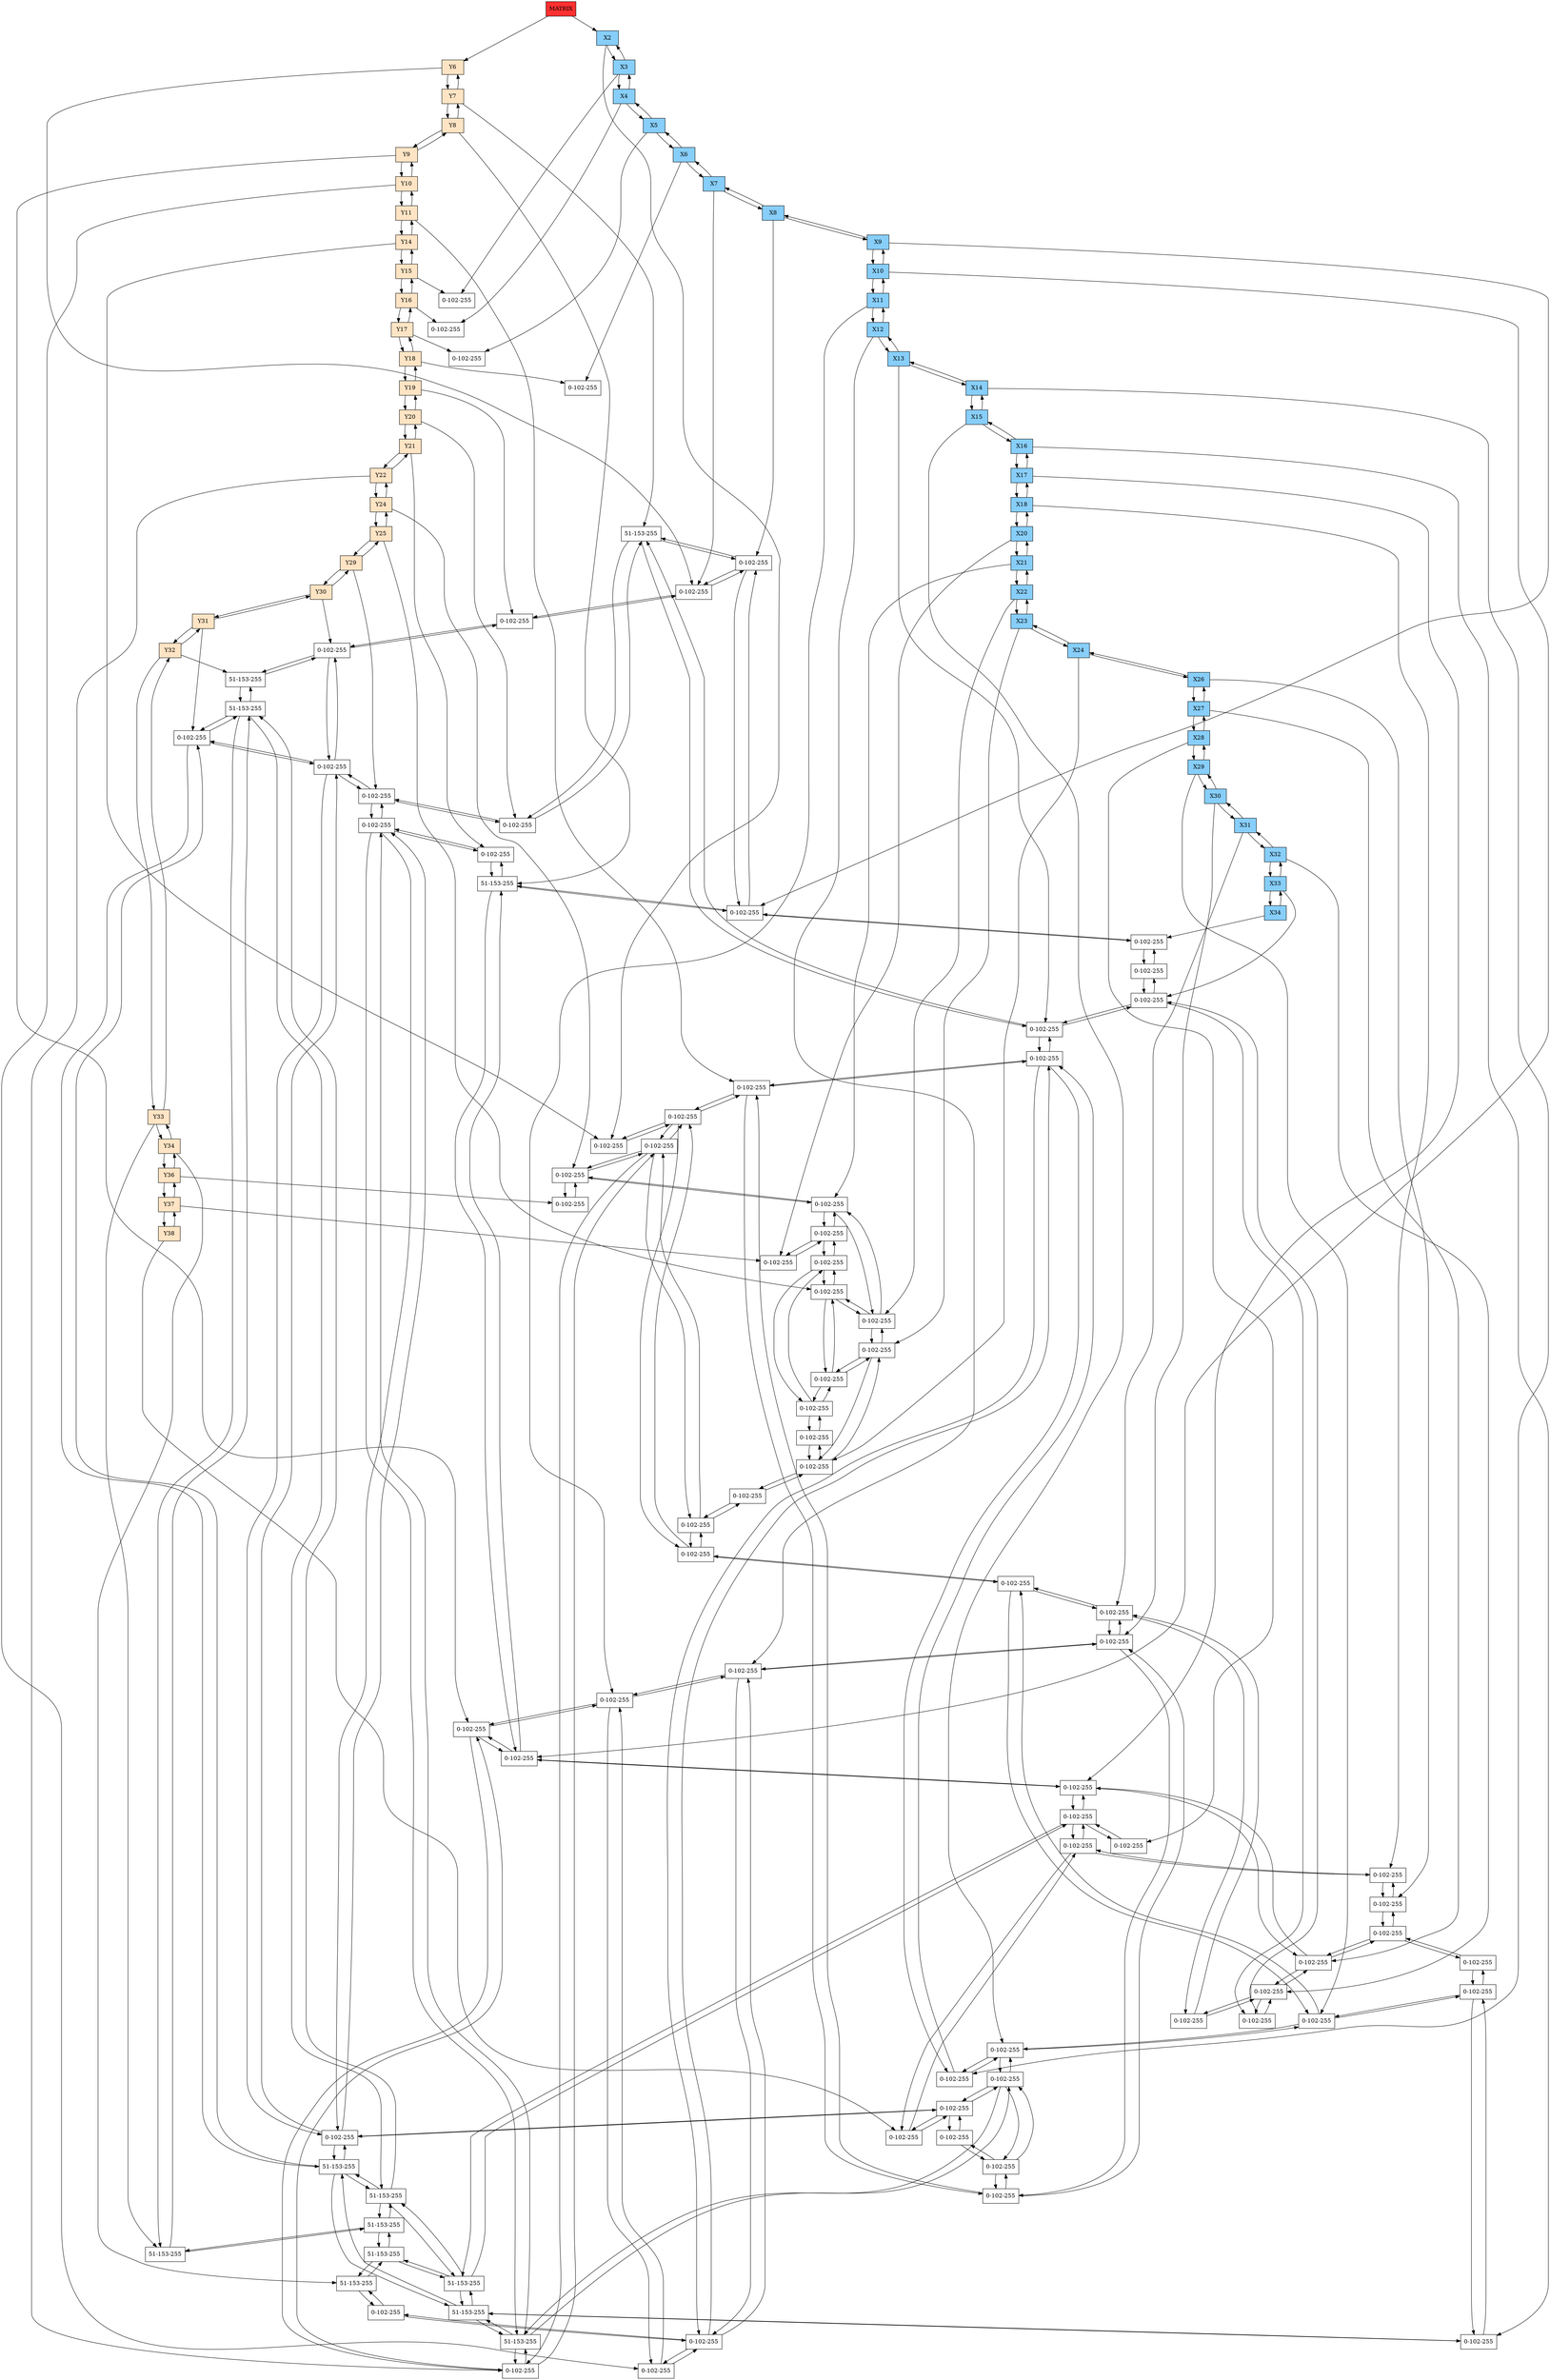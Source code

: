 digraph DISPERSA{
node[shape=box];
graph[nodesep = 0.5];
header[label="MATRIX" style=filled, fillcolor=firebrick1, pos="0,0!"];
Y6[label="Y6"  style = filled, fillcolor = bisque1, pos="0,-6!"];
Y7[label="Y7"  style = filled, fillcolor = bisque1, pos="0,-7!"];
Y8[label="Y8"  style = filled, fillcolor = bisque1, pos="0,-8!"];
Y9[label="Y9"  style = filled, fillcolor = bisque1, pos="0,-9!"];
Y10[label="Y10"  style = filled, fillcolor = bisque1, pos="0,-10!"];
Y11[label="Y11"  style = filled, fillcolor = bisque1, pos="0,-11!"];
Y14[label="Y14"  style = filled, fillcolor = bisque1, pos="0,-14!"];
Y15[label="Y15"  style = filled, fillcolor = bisque1, pos="0,-15!"];
Y16[label="Y16"  style = filled, fillcolor = bisque1, pos="0,-16!"];
Y17[label="Y17"  style = filled, fillcolor = bisque1, pos="0,-17!"];
Y18[label="Y18"  style = filled, fillcolor = bisque1, pos="0,-18!"];
Y19[label="Y19"  style = filled, fillcolor = bisque1, pos="0,-19!"];
Y20[label="Y20"  style = filled, fillcolor = bisque1, pos="0,-20!"];
Y21[label="Y21"  style = filled, fillcolor = bisque1, pos="0,-21!"];
Y22[label="Y22"  style = filled, fillcolor = bisque1, pos="0,-22!"];
Y24[label="Y24"  style = filled, fillcolor = bisque1, pos="0,-24!"];
Y25[label="Y25"  style = filled, fillcolor = bisque1, pos="0,-25!"];
Y29[label="Y29"  style = filled, fillcolor = bisque1, pos="0,-29!"];
Y30[label="Y30"  style = filled, fillcolor = bisque1, pos="0,-30!"];
Y31[label="Y31"  style = filled, fillcolor = bisque1, pos="0,-31!"];
Y32[label="Y32"  style = filled, fillcolor = bisque1, pos="0,-32!"];
Y33[label="Y33"  style = filled, fillcolor = bisque1, pos="0,-33!"];
Y34[label="Y34"  style = filled, fillcolor = bisque1, pos="0,-34!"];
Y36[label="Y36"  style = filled, fillcolor = bisque1, pos="0,-36!"];
Y37[label="Y37"  style = filled, fillcolor = bisque1, pos="0,-37!"];
Y38[label="Y38"  style = filled, fillcolor = bisque1, pos="0,-38!"];
X2[label="X2" style=filled, fillcolor=lightskyblue, pos="2,0!"];
X3[label="X3" style=filled, fillcolor=lightskyblue, pos="3,0!"];
X4[label="X4" style=filled, fillcolor=lightskyblue, pos="4,0!"];
X5[label="X5" style=filled, fillcolor=lightskyblue, pos="5,0!"];
X6[label="X6" style=filled, fillcolor=lightskyblue, pos="6,0!"];
X7[label="X7" style=filled, fillcolor=lightskyblue, pos="7,0!"];
X8[label="X8" style=filled, fillcolor=lightskyblue, pos="8,0!"];
X9[label="X9" style=filled, fillcolor=lightskyblue, pos="9,0!"];
X10[label="X10" style=filled, fillcolor=lightskyblue, pos="10,0!"];
X11[label="X11" style=filled, fillcolor=lightskyblue, pos="11,0!"];
X12[label="X12" style=filled, fillcolor=lightskyblue, pos="12,0!"];
X13[label="X13" style=filled, fillcolor=lightskyblue, pos="13,0!"];
X14[label="X14" style=filled, fillcolor=lightskyblue, pos="14,0!"];
X15[label="X15" style=filled, fillcolor=lightskyblue, pos="15,0!"];
X16[label="X16" style=filled, fillcolor=lightskyblue, pos="16,0!"];
X17[label="X17" style=filled, fillcolor=lightskyblue, pos="17,0!"];
X18[label="X18" style=filled, fillcolor=lightskyblue, pos="18,0!"];
X20[label="X20" style=filled, fillcolor=lightskyblue, pos="20,0!"];
X21[label="X21" style=filled, fillcolor=lightskyblue, pos="21,0!"];
X22[label="X22" style=filled, fillcolor=lightskyblue, pos="22,0!"];
X23[label="X23" style=filled, fillcolor=lightskyblue, pos="23,0!"];
X24[label="X24" style=filled, fillcolor=lightskyblue, pos="24,0!"];
X26[label="X26" style=filled, fillcolor=lightskyblue, pos="26,0!"];
X27[label="X27" style=filled, fillcolor=lightskyblue, pos="27,0!"];
X28[label="X28" style=filled, fillcolor=lightskyblue, pos="28,0!"];
X29[label="X29" style=filled, fillcolor=lightskyblue, pos="29,0!"];
X30[label="X30" style=filled, fillcolor=lightskyblue, pos="30,0!"];
X31[label="X31" style=filled, fillcolor=lightskyblue, pos="31,0!"];
X32[label="X32" style=filled, fillcolor=lightskyblue, pos="32,0!"];
X33[label="X33" style=filled, fillcolor=lightskyblue, pos="33,0!"];
X34[label="X34" style=filled, fillcolor=lightskyblue, pos="34,0!"];
header ->Y6;
header ->X2;
Y6 -> Y7 -> Y6;
Y7 -> Y8 -> Y7;
Y8 -> Y9 -> Y8;
Y9 -> Y10 -> Y9;
Y10 -> Y11 -> Y10;
Y11 -> Y14 -> Y11;
Y14 -> Y15 -> Y14;
Y15 -> Y16 -> Y15;
Y16 -> Y17 -> Y16;
Y17 -> Y18 -> Y17;
Y18 -> Y19 -> Y18;
Y19 -> Y20 -> Y19;
Y20 -> Y21 -> Y20;
Y21 -> Y22 -> Y21;
Y22 -> Y24 -> Y22;
Y24 -> Y25 -> Y24;
Y25 -> Y29 -> Y25;
Y29 -> Y30 -> Y29;
Y30 -> Y31 -> Y30;
Y31 -> Y32 -> Y31;
Y32 -> Y33 -> Y32;
Y33 -> Y34 -> Y33;
Y34 -> Y36 -> Y34;
Y36 -> Y37 -> Y36;
Y37 -> Y38 -> Y37;
X2 -> X3 -> X2;
X3 -> X4 -> X3;
X4 -> X5 -> X4;
X5 -> X6 -> X5;
X6 -> X7 -> X6;
X7 -> X8 -> X7;
X8 -> X9 -> X8;
X9 -> X10 -> X9;
X10 -> X11 -> X10;
X11 -> X12 -> X11;
X12 -> X13 -> X12;
X13 -> X14 -> X13;
X14 -> X15 -> X14;
X15 -> X16 -> X15;
X16 -> X17 -> X16;
X17 -> X18 -> X17;
X18 -> X20 -> X18;
X20 -> X21 -> X20;
X21 -> X22 -> X21;
X22 -> X23 -> X22;
X23 -> X24 -> X23;
X24 -> X26 -> X24;
X26 -> X27 -> X26;
X27 -> X28 -> X27;
X28 -> X29 -> X28;
X29 -> X30 -> X29;
X30 -> X31 -> X30;
X31 -> X32 -> X31;
X32 -> X33 -> X32;
X33 -> X34 -> X33;
X7Y6[label="0-102-255" pos="7,-6!"];
X8Y6[label="0-102-255" pos="8,-6!"];
X9Y6[label="0-102-255" pos="9,-6!"];
X34Y6[label="0-102-255" pos="34,-6!"];
X8Y7[label="51-153-255" pos="8,-7!"];
X13Y7[label="0-102-255" pos="13,-7!"];
X33Y7[label="0-102-255" pos="33,-7!"];
X34Y7[label="0-102-255" pos="34,-7!"];
X9Y8[label="51-153-255" pos="9,-8!"];
X10Y8[label="0-102-255" pos="10,-8!"];
X17Y8[label="0-102-255" pos="17,-8!"];
X27Y8[label="0-102-255" pos="27,-8!"];
X32Y8[label="0-102-255" pos="32,-8!"];
X33Y8[label="0-102-255" pos="33,-8!"];
X10Y9[label="0-102-255" pos="10,-9!"];
X11Y9[label="0-102-255" pos="11,-9!"];
X12Y9[label="0-102-255" pos="12,-9!"];
X30Y9[label="0-102-255" pos="30,-9!"];
X31Y9[label="0-102-255" pos="31,-9!"];
X32Y9[label="0-102-255" pos="32,-9!"];
X11Y10[label="0-102-255" pos="11,-10!"];
X12Y10[label="0-102-255" pos="12,-10!"];
X13Y10[label="0-102-255" pos="13,-10!"];
X14Y10[label="0-102-255" pos="14,-10!"];
X15Y10[label="0-102-255" pos="15,-10!"];
X29Y10[label="0-102-255" pos="29,-10!"];
X31Y10[label="0-102-255" pos="31,-10!"];
X13Y11[label="0-102-255" pos="13,-11!"];
X30Y11[label="0-102-255" pos="30,-11!"];
X2Y14[label="0-102-255" pos="2,-14!"];
X13Y14[label="0-102-255" pos="13,-14!"];
X31Y14[label="0-102-255" pos="31,-14!"];
X3Y15[label="0-102-255" pos="3,-15!"];
X4Y16[label="0-102-255" pos="4,-16!"];
X5Y17[label="0-102-255" pos="5,-17!"];
X6Y18[label="0-102-255" pos="6,-18!"];
X7Y19[label="0-102-255" pos="7,-19!"];
X8Y20[label="0-102-255" pos="8,-20!"];
X9Y21[label="0-102-255" pos="9,-21!"];
X10Y22[label="0-102-255" pos="10,-22!"];
X13Y22[label="0-102-255" pos="13,-22!"];
X31Y22[label="0-102-255" pos="31,-22!"];
X13Y24[label="0-102-255" pos="13,-24!"];
X21Y24[label="0-102-255" pos="21,-24!"];
X22Y24[label="0-102-255" pos="22,-24!"];
X23Y24[label="0-102-255" pos="23,-24!"];
X24Y24[label="0-102-255" pos="24,-24!"];
X31Y24[label="0-102-255" pos="31,-24!"];
X22Y25[label="0-102-255" pos="22,-25!"];
X23Y25[label="0-102-255" pos="23,-25!"];
X8Y29[label="0-102-255" pos="8,-29!"];
X9Y29[label="0-102-255" pos="9,-29!"];
X10Y29[label="51-153-255" pos="10,-29!"];
X15Y29[label="0-102-255" pos="15,-29!"];
X30Y29[label="0-102-255" pos="30,-29!"];
X7Y30[label="0-102-255" pos="7,-30!"];
X8Y30[label="0-102-255" pos="8,-30!"];
X9Y30[label="0-102-255" pos="9,-30!"];
X15Y30[label="0-102-255" pos="15,-30!"];
X30Y30[label="0-102-255" pos="30,-30!"];
X8Y31[label="0-102-255" pos="8,-31!"];
X9Y31[label="51-153-255" pos="9,-31!"];
X10Y31[label="51-153-255" pos="10,-31!"];
X16Y31[label="0-102-255" pos="16,-31!"];
X29Y31[label="0-102-255" pos="29,-31!"];
X7Y32[label="51-153-255" pos="7,-32!"];
X8Y32[label="51-153-255" pos="8,-32!"];
X9Y32[label="51-153-255" pos="9,-32!"];
X10Y32[label="51-153-255" pos="10,-32!"];
X17Y32[label="0-102-255" pos="17,-32!"];
X28Y32[label="0-102-255" pos="28,-32!"];
X8Y33[label="51-153-255" pos="8,-33!"];
X9Y33[label="51-153-255" pos="9,-33!"];
X10Y33[label="51-153-255" pos="10,-33!"];
X10Y34[label="51-153-255" pos="10,-34!"];
X12Y34[label="0-102-255" pos="12,-34!"];
X13Y36[label="0-102-255" pos="13,-36!"];
X20Y37[label="0-102-255" pos="20,-37!"];
X21Y37[label="0-102-255" pos="21,-37!"];
X22Y37[label="0-102-255" pos="22,-37!"];
X23Y37[label="0-102-255" pos="23,-37!"];
X24Y37[label="0-102-255" pos="24,-37!"];
X15Y38[label="0-102-255" pos="15,-38!"];
X17Y38[label="0-102-255" pos="17,-38!"];
X18Y38[label="0-102-255" pos="18,-38!"];
X26Y38[label="0-102-255" pos="26,-38!"];
X27Y38[label="0-102-255" pos="27,-38!"];
X29Y38[label="0-102-255" pos="29,-38!"];
Y6 -> X7Y6;
X2 -> X2Y14;
X3 -> X3Y15;
X4 -> X4Y16;
X5 -> X5Y17;
X6 -> X6Y18;
X7 -> X7Y6;
X8 -> X8Y6;
X9 -> X9Y6;
X10 -> X10Y8;
X11 -> X11Y9;
X12 -> X12Y9;
X13 -> X13Y7;
X14 -> X14Y10;
X15 -> X15Y10;
X16 -> X16Y31;
X17 -> X17Y8;
X18 -> X18Y38;
X20 -> X20Y37;
X21 -> X21Y24;
X22 -> X22Y24;
X23 -> X23Y24;
X24 -> X24Y24;
X26 -> X26Y38;
X27 -> X27Y8;
X28 -> X28Y32;
X29 -> X29Y10;
X30 -> X30Y9;
X31 -> X31Y9;
X32 -> X32Y8;
X33 -> X33Y7;
X34 -> X34Y6;
X7Y6 -> X8Y6 -> X7Y6;
X7Y6 -> X7Y19 -> X7Y6;
X8Y6 -> X9Y6 -> X8Y6;
X8Y6 -> X8Y7 -> X8Y6;
X9Y6 -> X34Y6 -> X9Y6;
X9Y6 -> X9Y8 -> X9Y6;
X34Y6 -> X34Y7 -> X34Y6;
Y7 -> X8Y7;
X8Y7 -> X13Y7 -> X8Y7;
X8Y7 -> X8Y20 -> X8Y7;
X13Y7 -> X33Y7 -> X13Y7;
X13Y7 -> X13Y10 -> X13Y7;
X33Y7 -> X34Y7 -> X33Y7;
X33Y7 -> X33Y8 -> X33Y7;
Y8 -> X9Y8;
X9Y8 -> X10Y8 -> X9Y8;
X9Y8 -> X9Y21 -> X9Y8;
X10Y8 -> X17Y8 -> X10Y8;
X10Y8 -> X10Y9 -> X10Y8;
X17Y8 -> X27Y8 -> X17Y8;
X17Y8 -> X17Y32 -> X17Y8;
X27Y8 -> X32Y8 -> X27Y8;
X27Y8 -> X27Y38 -> X27Y8;
X32Y8 -> X33Y8 -> X32Y8;
X32Y8 -> X32Y9 -> X32Y8;
Y9 -> X10Y9;
X10Y9 -> X11Y9 -> X10Y9;
X10Y9 -> X10Y22 -> X10Y9;
X11Y9 -> X12Y9 -> X11Y9;
X11Y9 -> X11Y10 -> X11Y9;
X12Y9 -> X30Y9 -> X12Y9;
X12Y9 -> X12Y10 -> X12Y9;
X30Y9 -> X31Y9 -> X30Y9;
X30Y9 -> X30Y11 -> X30Y9;
X31Y9 -> X32Y9 -> X31Y9;
X31Y9 -> X31Y10 -> X31Y9;
Y10 -> X11Y10;
X11Y10 -> X12Y10 -> X11Y10;
X12Y10 -> X13Y10 -> X12Y10;
X12Y10 -> X12Y34 -> X12Y10;
X13Y10 -> X14Y10 -> X13Y10;
X13Y10 -> X13Y11 -> X13Y10;
X14Y10 -> X15Y10 -> X14Y10;
X15Y10 -> X29Y10 -> X15Y10;
X15Y10 -> X15Y29 -> X15Y10;
X29Y10 -> X31Y10 -> X29Y10;
X29Y10 -> X29Y31 -> X29Y10;
X31Y10 -> X31Y14 -> X31Y10;
Y11 -> X13Y11;
X13Y11 -> X30Y11 -> X13Y11;
X13Y11 -> X13Y14 -> X13Y11;
X30Y11 -> X30Y29 -> X30Y11;
Y14 -> X2Y14;
X2Y14 -> X13Y14 -> X2Y14;
X13Y14 -> X31Y14 -> X13Y14;
X13Y14 -> X13Y22 -> X13Y14;
X31Y14 -> X31Y22 -> X31Y14;
Y15 -> X3Y15;
Y16 -> X4Y16;
Y17 -> X5Y17;
Y18 -> X6Y18;
Y19 -> X7Y19;
X7Y19 -> X7Y30 -> X7Y19;
Y20 -> X8Y20;
X8Y20 -> X8Y29 -> X8Y20;
Y21 -> X9Y21;
X9Y21 -> X9Y29 -> X9Y21;
Y22 -> X10Y22;
X10Y22 -> X13Y22 -> X10Y22;
X10Y22 -> X10Y29 -> X10Y22;
X13Y22 -> X31Y22 -> X13Y22;
X13Y22 -> X13Y24 -> X13Y22;
X31Y22 -> X31Y24 -> X31Y22;
Y24 -> X13Y24;
X13Y24 -> X21Y24 -> X13Y24;
X13Y24 -> X13Y36 -> X13Y24;
X21Y24 -> X22Y24 -> X21Y24;
X21Y24 -> X21Y37 -> X21Y24;
X22Y24 -> X23Y24 -> X22Y24;
X22Y24 -> X22Y25 -> X22Y24;
X23Y24 -> X24Y24 -> X23Y24;
X23Y24 -> X23Y25 -> X23Y24;
X24Y24 -> X31Y24 -> X24Y24;
X24Y24 -> X24Y37 -> X24Y24;
Y25 -> X22Y25;
X22Y25 -> X23Y25 -> X22Y25;
X22Y25 -> X22Y37 -> X22Y25;
X23Y25 -> X23Y37 -> X23Y25;
Y29 -> X8Y29;
X8Y29 -> X9Y29 -> X8Y29;
X8Y29 -> X8Y30 -> X8Y29;
X9Y29 -> X10Y29 -> X9Y29;
X9Y29 -> X9Y30 -> X9Y29;
X10Y29 -> X15Y29 -> X10Y29;
X10Y29 -> X10Y31 -> X10Y29;
X15Y29 -> X30Y29 -> X15Y29;
X15Y29 -> X15Y30 -> X15Y29;
X30Y29 -> X30Y30 -> X30Y29;
Y30 -> X7Y30;
X7Y30 -> X8Y30 -> X7Y30;
X7Y30 -> X7Y32 -> X7Y30;
X8Y30 -> X9Y30 -> X8Y30;
X8Y30 -> X8Y31 -> X8Y30;
X9Y30 -> X15Y30 -> X9Y30;
X9Y30 -> X9Y31 -> X9Y30;
X15Y30 -> X30Y30 -> X15Y30;
X15Y30 -> X15Y38 -> X15Y30;
Y31 -> X8Y31;
X8Y31 -> X9Y31 -> X8Y31;
X8Y31 -> X8Y32 -> X8Y31;
X9Y31 -> X10Y31 -> X9Y31;
X9Y31 -> X9Y32 -> X9Y31;
X10Y31 -> X16Y31 -> X10Y31;
X10Y31 -> X10Y32 -> X10Y31;
X16Y31 -> X29Y31 -> X16Y31;
X29Y31 -> X29Y38 -> X29Y31;
Y32 -> X7Y32;
X7Y32 -> X8Y32 -> X7Y32;
X8Y32 -> X9Y32 -> X8Y32;
X8Y32 -> X8Y33 -> X8Y32;
X9Y32 -> X10Y32 -> X9Y32;
X9Y32 -> X9Y33 -> X9Y32;
X10Y32 -> X17Y32 -> X10Y32;
X10Y32 -> X10Y33 -> X10Y32;
X17Y32 -> X28Y32 -> X17Y32;
X17Y32 -> X17Y38 -> X17Y32;
Y33 -> X8Y33;
X8Y33 -> X9Y33 -> X8Y33;
X9Y33 -> X10Y33 -> X9Y33;
X10Y33 -> X10Y34 -> X10Y33;
Y34 -> X10Y34;
X10Y34 -> X12Y34 -> X10Y34;
Y36 -> X13Y36;
Y37 -> X20Y37;
X20Y37 -> X21Y37 -> X20Y37;
X21Y37 -> X22Y37 -> X21Y37;
X22Y37 -> X23Y37 -> X22Y37;
X23Y37 -> X24Y37 -> X23Y37;
Y38 -> X15Y38;
X15Y38 -> X17Y38 -> X15Y38;
X17Y38 -> X18Y38 -> X17Y38;
X18Y38 -> X26Y38 -> X18Y38;
X26Y38 -> X27Y38 -> X26Y38;
X27Y38 -> X29Y38 -> X27Y38;
}